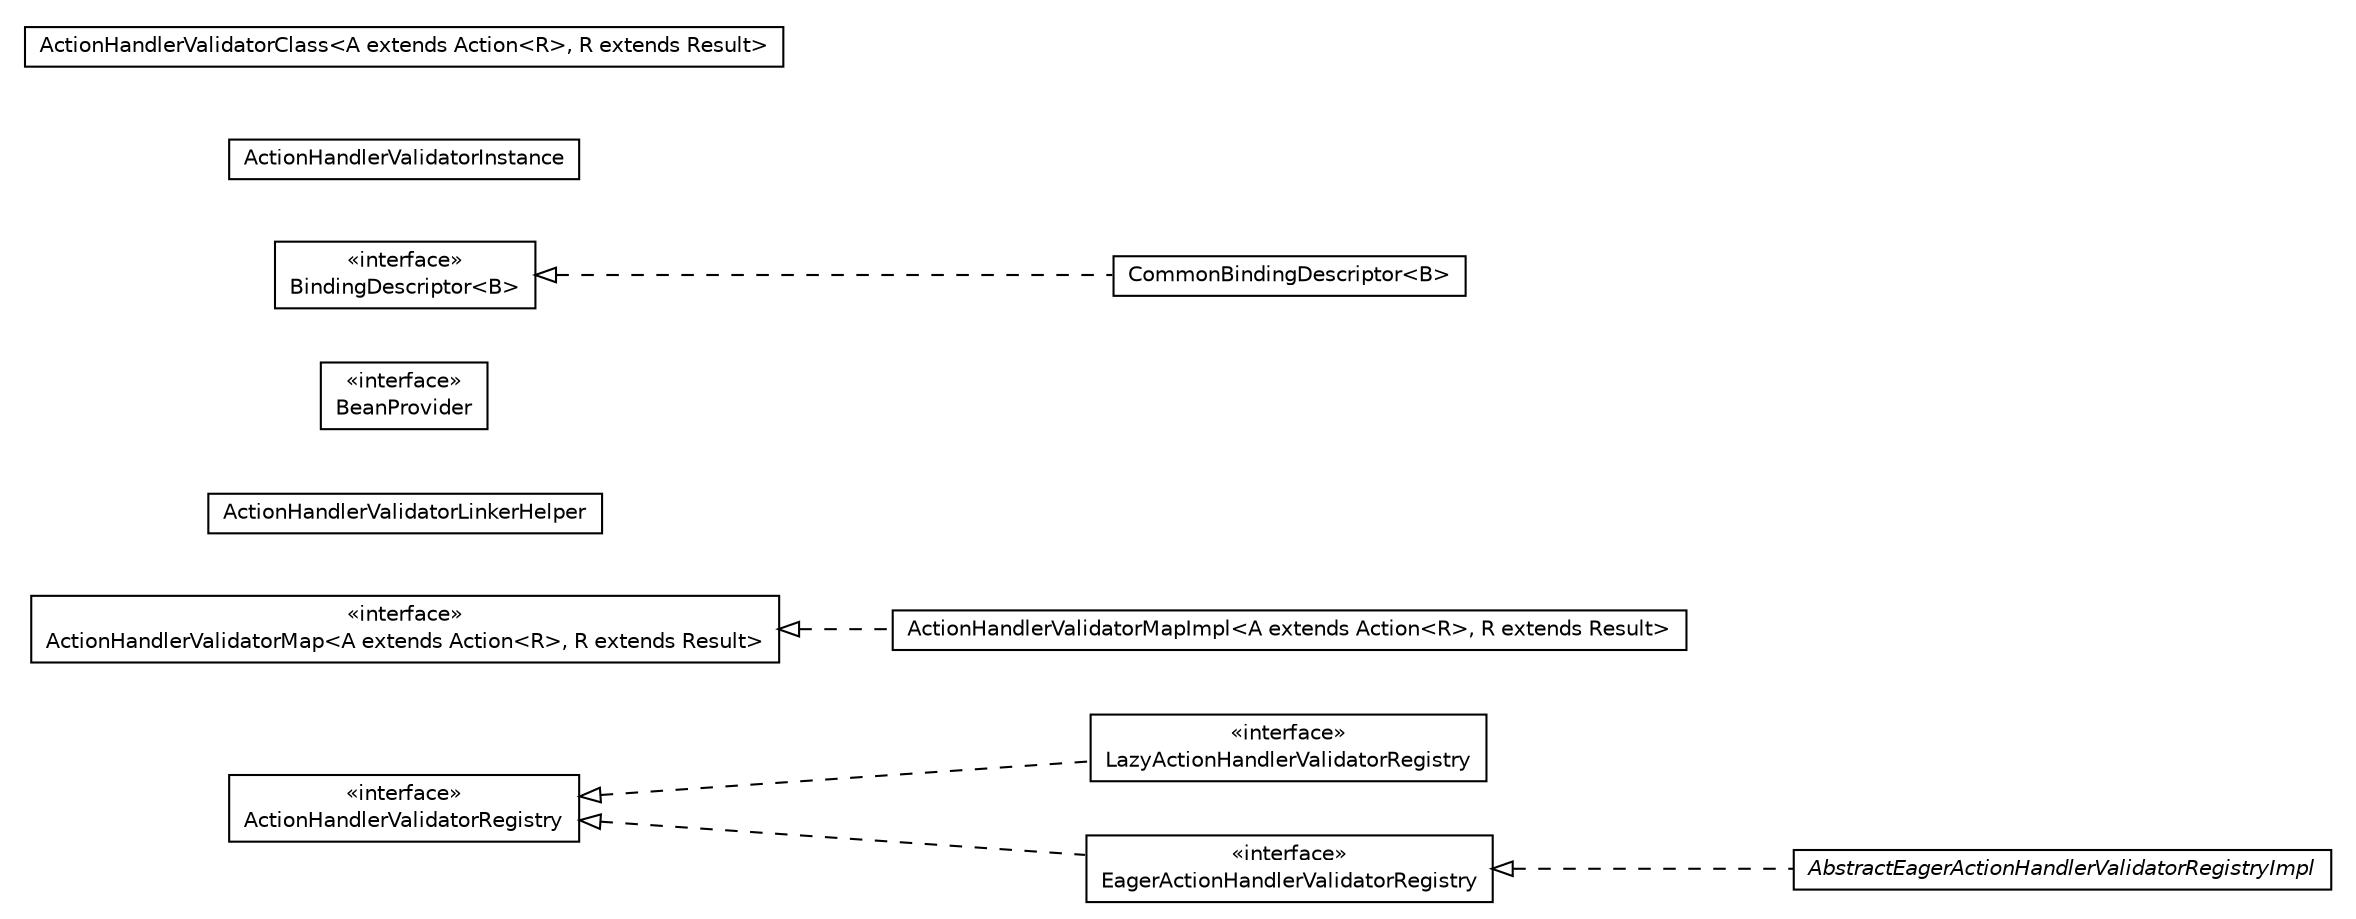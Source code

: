 #!/usr/local/bin/dot
#
# Class diagram 
# Generated by UMLGraph version R5_6-24-gf6e263 (http://www.umlgraph.org/)
#

digraph G {
	edge [fontname="Helvetica",fontsize=10,labelfontname="Helvetica",labelfontsize=10];
	node [fontname="Helvetica",fontsize=10,shape=plaintext];
	nodesep=0.25;
	ranksep=0.5;
	rankdir=LR;
	// com.gwtplatform.dispatch.server.actionhandlervalidator.LazyActionHandlerValidatorRegistry
	c6737 [label=<<table title="com.gwtplatform.dispatch.server.actionhandlervalidator.LazyActionHandlerValidatorRegistry" border="0" cellborder="1" cellspacing="0" cellpadding="2" port="p" href="./LazyActionHandlerValidatorRegistry.html">
		<tr><td><table border="0" cellspacing="0" cellpadding="1">
<tr><td align="center" balign="center"> &#171;interface&#187; </td></tr>
<tr><td align="center" balign="center"> LazyActionHandlerValidatorRegistry </td></tr>
		</table></td></tr>
		</table>>, URL="./LazyActionHandlerValidatorRegistry.html", fontname="Helvetica", fontcolor="black", fontsize=10.0];
	// com.gwtplatform.dispatch.server.actionhandlervalidator.EagerActionHandlerValidatorRegistry
	c6738 [label=<<table title="com.gwtplatform.dispatch.server.actionhandlervalidator.EagerActionHandlerValidatorRegistry" border="0" cellborder="1" cellspacing="0" cellpadding="2" port="p" href="./EagerActionHandlerValidatorRegistry.html">
		<tr><td><table border="0" cellspacing="0" cellpadding="1">
<tr><td align="center" balign="center"> &#171;interface&#187; </td></tr>
<tr><td align="center" balign="center"> EagerActionHandlerValidatorRegistry </td></tr>
		</table></td></tr>
		</table>>, URL="./EagerActionHandlerValidatorRegistry.html", fontname="Helvetica", fontcolor="black", fontsize=10.0];
	// com.gwtplatform.dispatch.server.actionhandlervalidator.ActionHandlerValidatorRegistry
	c6739 [label=<<table title="com.gwtplatform.dispatch.server.actionhandlervalidator.ActionHandlerValidatorRegistry" border="0" cellborder="1" cellspacing="0" cellpadding="2" port="p" href="./ActionHandlerValidatorRegistry.html">
		<tr><td><table border="0" cellspacing="0" cellpadding="1">
<tr><td align="center" balign="center"> &#171;interface&#187; </td></tr>
<tr><td align="center" balign="center"> ActionHandlerValidatorRegistry </td></tr>
		</table></td></tr>
		</table>>, URL="./ActionHandlerValidatorRegistry.html", fontname="Helvetica", fontcolor="black", fontsize=10.0];
	// com.gwtplatform.dispatch.server.actionhandlervalidator.ActionHandlerValidatorMapImpl<A extends com.gwtplatform.dispatch.shared.Action<R>, R extends com.gwtplatform.dispatch.shared.Result>
	c6740 [label=<<table title="com.gwtplatform.dispatch.server.actionhandlervalidator.ActionHandlerValidatorMapImpl" border="0" cellborder="1" cellspacing="0" cellpadding="2" port="p" href="./ActionHandlerValidatorMapImpl.html">
		<tr><td><table border="0" cellspacing="0" cellpadding="1">
<tr><td align="center" balign="center"> ActionHandlerValidatorMapImpl&lt;A extends Action&lt;R&gt;, R extends Result&gt; </td></tr>
		</table></td></tr>
		</table>>, URL="./ActionHandlerValidatorMapImpl.html", fontname="Helvetica", fontcolor="black", fontsize=10.0];
	// com.gwtplatform.dispatch.server.actionhandlervalidator.ActionHandlerValidatorMap<A extends com.gwtplatform.dispatch.shared.Action<R>, R extends com.gwtplatform.dispatch.shared.Result>
	c6741 [label=<<table title="com.gwtplatform.dispatch.server.actionhandlervalidator.ActionHandlerValidatorMap" border="0" cellborder="1" cellspacing="0" cellpadding="2" port="p" href="./ActionHandlerValidatorMap.html">
		<tr><td><table border="0" cellspacing="0" cellpadding="1">
<tr><td align="center" balign="center"> &#171;interface&#187; </td></tr>
<tr><td align="center" balign="center"> ActionHandlerValidatorMap&lt;A extends Action&lt;R&gt;, R extends Result&gt; </td></tr>
		</table></td></tr>
		</table>>, URL="./ActionHandlerValidatorMap.html", fontname="Helvetica", fontcolor="black", fontsize=10.0];
	// com.gwtplatform.dispatch.server.actionhandlervalidator.ActionHandlerValidatorLinkerHelper
	c6742 [label=<<table title="com.gwtplatform.dispatch.server.actionhandlervalidator.ActionHandlerValidatorLinkerHelper" border="0" cellborder="1" cellspacing="0" cellpadding="2" port="p" href="./ActionHandlerValidatorLinkerHelper.html">
		<tr><td><table border="0" cellspacing="0" cellpadding="1">
<tr><td align="center" balign="center"> ActionHandlerValidatorLinkerHelper </td></tr>
		</table></td></tr>
		</table>>, URL="./ActionHandlerValidatorLinkerHelper.html", fontname="Helvetica", fontcolor="black", fontsize=10.0];
	// com.gwtplatform.dispatch.server.actionhandlervalidator.ActionHandlerValidatorLinkerHelper.BeanProvider
	c6743 [label=<<table title="com.gwtplatform.dispatch.server.actionhandlervalidator.ActionHandlerValidatorLinkerHelper.BeanProvider" border="0" cellborder="1" cellspacing="0" cellpadding="2" port="p" href="./ActionHandlerValidatorLinkerHelper.BeanProvider.html">
		<tr><td><table border="0" cellspacing="0" cellpadding="1">
<tr><td align="center" balign="center"> &#171;interface&#187; </td></tr>
<tr><td align="center" balign="center"> BeanProvider </td></tr>
		</table></td></tr>
		</table>>, URL="./ActionHandlerValidatorLinkerHelper.BeanProvider.html", fontname="Helvetica", fontcolor="black", fontsize=10.0];
	// com.gwtplatform.dispatch.server.actionhandlervalidator.ActionHandlerValidatorLinkerHelper.BeanProvider.BindingDescriptor<B>
	c6744 [label=<<table title="com.gwtplatform.dispatch.server.actionhandlervalidator.ActionHandlerValidatorLinkerHelper.BeanProvider.BindingDescriptor" border="0" cellborder="1" cellspacing="0" cellpadding="2" port="p" href="./ActionHandlerValidatorLinkerHelper.BeanProvider.BindingDescriptor.html">
		<tr><td><table border="0" cellspacing="0" cellpadding="1">
<tr><td align="center" balign="center"> &#171;interface&#187; </td></tr>
<tr><td align="center" balign="center"> BindingDescriptor&lt;B&gt; </td></tr>
		</table></td></tr>
		</table>>, URL="./ActionHandlerValidatorLinkerHelper.BeanProvider.BindingDescriptor.html", fontname="Helvetica", fontcolor="black", fontsize=10.0];
	// com.gwtplatform.dispatch.server.actionhandlervalidator.ActionHandlerValidatorLinkerHelper.CommonBindingDescriptor<B>
	c6745 [label=<<table title="com.gwtplatform.dispatch.server.actionhandlervalidator.ActionHandlerValidatorLinkerHelper.CommonBindingDescriptor" border="0" cellborder="1" cellspacing="0" cellpadding="2" port="p" href="./ActionHandlerValidatorLinkerHelper.CommonBindingDescriptor.html">
		<tr><td><table border="0" cellspacing="0" cellpadding="1">
<tr><td align="center" balign="center"> CommonBindingDescriptor&lt;B&gt; </td></tr>
		</table></td></tr>
		</table>>, URL="./ActionHandlerValidatorLinkerHelper.CommonBindingDescriptor.html", fontname="Helvetica", fontcolor="black", fontsize=10.0];
	// com.gwtplatform.dispatch.server.actionhandlervalidator.ActionHandlerValidatorInstance
	c6746 [label=<<table title="com.gwtplatform.dispatch.server.actionhandlervalidator.ActionHandlerValidatorInstance" border="0" cellborder="1" cellspacing="0" cellpadding="2" port="p" href="./ActionHandlerValidatorInstance.html">
		<tr><td><table border="0" cellspacing="0" cellpadding="1">
<tr><td align="center" balign="center"> ActionHandlerValidatorInstance </td></tr>
		</table></td></tr>
		</table>>, URL="./ActionHandlerValidatorInstance.html", fontname="Helvetica", fontcolor="black", fontsize=10.0];
	// com.gwtplatform.dispatch.server.actionhandlervalidator.ActionHandlerValidatorClass<A extends com.gwtplatform.dispatch.shared.Action<R>, R extends com.gwtplatform.dispatch.shared.Result>
	c6747 [label=<<table title="com.gwtplatform.dispatch.server.actionhandlervalidator.ActionHandlerValidatorClass" border="0" cellborder="1" cellspacing="0" cellpadding="2" port="p" href="./ActionHandlerValidatorClass.html">
		<tr><td><table border="0" cellspacing="0" cellpadding="1">
<tr><td align="center" balign="center"> ActionHandlerValidatorClass&lt;A extends Action&lt;R&gt;, R extends Result&gt; </td></tr>
		</table></td></tr>
		</table>>, URL="./ActionHandlerValidatorClass.html", fontname="Helvetica", fontcolor="black", fontsize=10.0];
	// com.gwtplatform.dispatch.server.actionhandlervalidator.AbstractEagerActionHandlerValidatorRegistryImpl
	c6748 [label=<<table title="com.gwtplatform.dispatch.server.actionhandlervalidator.AbstractEagerActionHandlerValidatorRegistryImpl" border="0" cellborder="1" cellspacing="0" cellpadding="2" port="p" href="./AbstractEagerActionHandlerValidatorRegistryImpl.html">
		<tr><td><table border="0" cellspacing="0" cellpadding="1">
<tr><td align="center" balign="center"><font face="Helvetica-Oblique"> AbstractEagerActionHandlerValidatorRegistryImpl </font></td></tr>
		</table></td></tr>
		</table>>, URL="./AbstractEagerActionHandlerValidatorRegistryImpl.html", fontname="Helvetica", fontcolor="black", fontsize=10.0];
	//com.gwtplatform.dispatch.server.actionhandlervalidator.LazyActionHandlerValidatorRegistry implements com.gwtplatform.dispatch.server.actionhandlervalidator.ActionHandlerValidatorRegistry
	c6739:p -> c6737:p [dir=back,arrowtail=empty,style=dashed];
	//com.gwtplatform.dispatch.server.actionhandlervalidator.EagerActionHandlerValidatorRegistry implements com.gwtplatform.dispatch.server.actionhandlervalidator.ActionHandlerValidatorRegistry
	c6739:p -> c6738:p [dir=back,arrowtail=empty,style=dashed];
	//com.gwtplatform.dispatch.server.actionhandlervalidator.ActionHandlerValidatorMapImpl<A extends com.gwtplatform.dispatch.shared.Action<R>, R extends com.gwtplatform.dispatch.shared.Result> implements com.gwtplatform.dispatch.server.actionhandlervalidator.ActionHandlerValidatorMap<A extends com.gwtplatform.dispatch.shared.Action<R>, R extends com.gwtplatform.dispatch.shared.Result>
	c6741:p -> c6740:p [dir=back,arrowtail=empty,style=dashed];
	//com.gwtplatform.dispatch.server.actionhandlervalidator.ActionHandlerValidatorLinkerHelper.CommonBindingDescriptor<B> implements com.gwtplatform.dispatch.server.actionhandlervalidator.ActionHandlerValidatorLinkerHelper.BeanProvider.BindingDescriptor<B>
	c6744:p -> c6745:p [dir=back,arrowtail=empty,style=dashed];
	//com.gwtplatform.dispatch.server.actionhandlervalidator.AbstractEagerActionHandlerValidatorRegistryImpl implements com.gwtplatform.dispatch.server.actionhandlervalidator.EagerActionHandlerValidatorRegistry
	c6738:p -> c6748:p [dir=back,arrowtail=empty,style=dashed];
}

